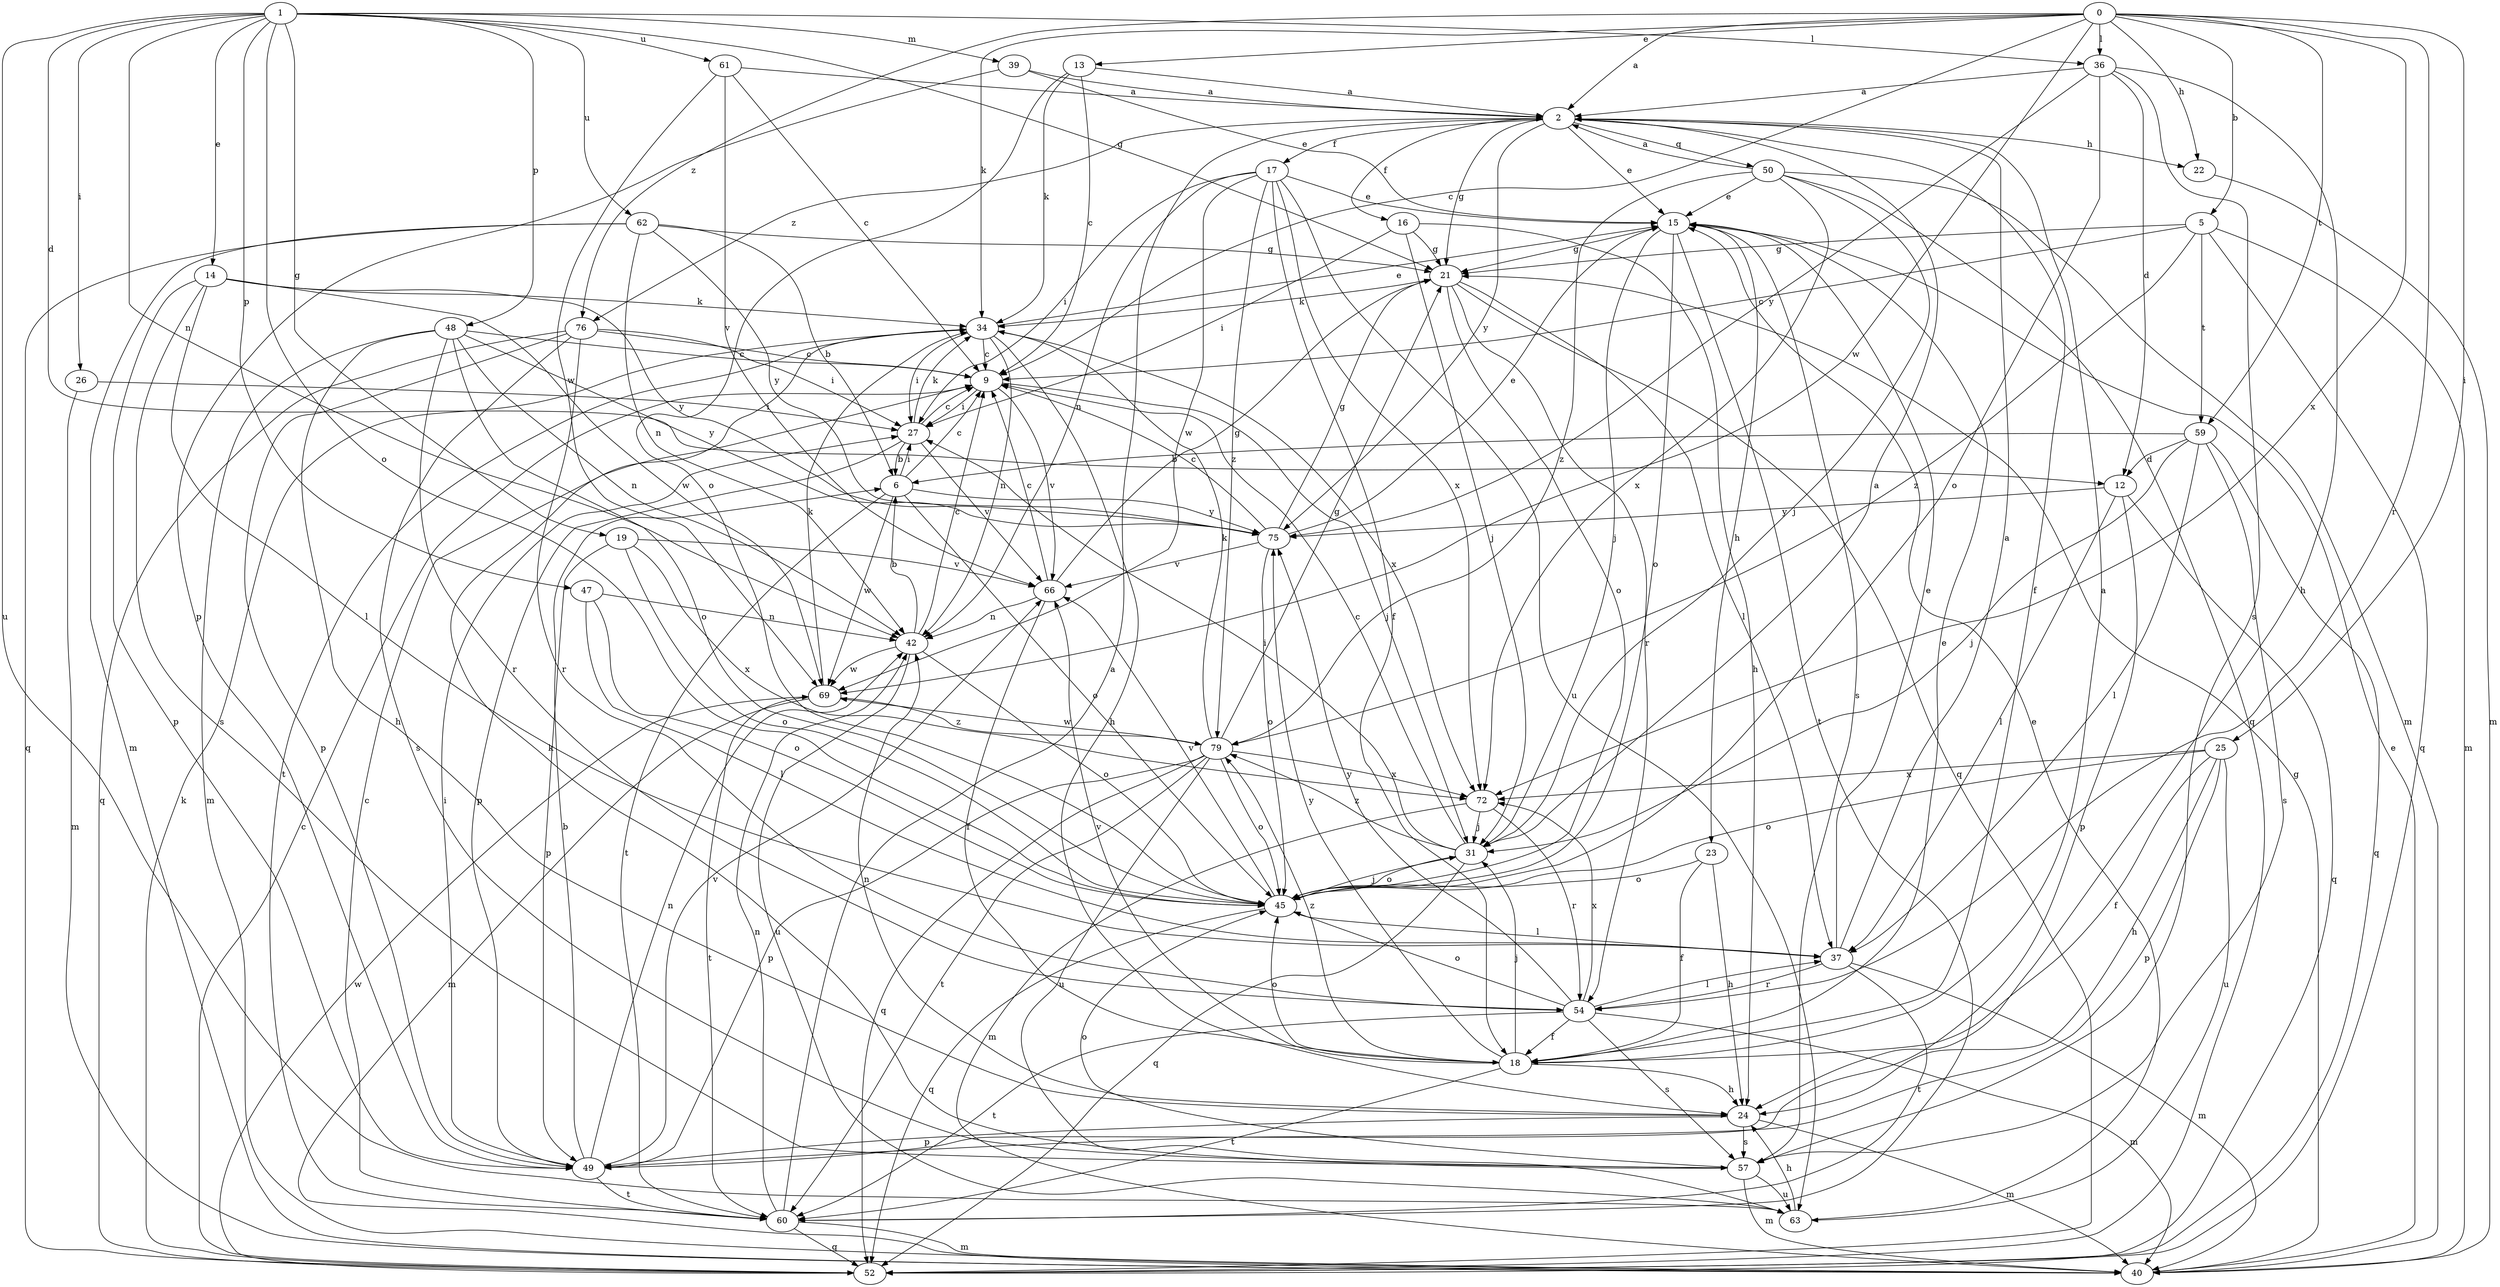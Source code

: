 strict digraph  {
0;
1;
2;
5;
6;
9;
12;
13;
14;
15;
16;
17;
18;
19;
21;
22;
23;
24;
25;
26;
27;
31;
34;
36;
37;
39;
40;
42;
45;
47;
48;
49;
50;
52;
54;
57;
59;
60;
61;
62;
63;
66;
69;
72;
75;
76;
79;
0 -> 2  [label=a];
0 -> 5  [label=b];
0 -> 9  [label=c];
0 -> 13  [label=e];
0 -> 22  [label=h];
0 -> 25  [label=i];
0 -> 34  [label=k];
0 -> 36  [label=l];
0 -> 54  [label=r];
0 -> 59  [label=t];
0 -> 69  [label=w];
0 -> 72  [label=x];
0 -> 76  [label=z];
1 -> 12  [label=d];
1 -> 14  [label=e];
1 -> 19  [label=g];
1 -> 21  [label=g];
1 -> 26  [label=i];
1 -> 36  [label=l];
1 -> 39  [label=m];
1 -> 42  [label=n];
1 -> 45  [label=o];
1 -> 47  [label=p];
1 -> 48  [label=p];
1 -> 61  [label=u];
1 -> 62  [label=u];
1 -> 63  [label=u];
2 -> 15  [label=e];
2 -> 16  [label=f];
2 -> 17  [label=f];
2 -> 18  [label=f];
2 -> 21  [label=g];
2 -> 22  [label=h];
2 -> 50  [label=q];
2 -> 75  [label=y];
2 -> 76  [label=z];
5 -> 9  [label=c];
5 -> 21  [label=g];
5 -> 40  [label=m];
5 -> 52  [label=q];
5 -> 59  [label=t];
5 -> 79  [label=z];
6 -> 9  [label=c];
6 -> 27  [label=i];
6 -> 45  [label=o];
6 -> 60  [label=t];
6 -> 69  [label=w];
6 -> 75  [label=y];
9 -> 27  [label=i];
9 -> 31  [label=j];
9 -> 66  [label=v];
12 -> 37  [label=l];
12 -> 49  [label=p];
12 -> 52  [label=q];
12 -> 75  [label=y];
13 -> 2  [label=a];
13 -> 9  [label=c];
13 -> 34  [label=k];
13 -> 45  [label=o];
14 -> 34  [label=k];
14 -> 37  [label=l];
14 -> 49  [label=p];
14 -> 57  [label=s];
14 -> 69  [label=w];
14 -> 75  [label=y];
15 -> 21  [label=g];
15 -> 23  [label=h];
15 -> 31  [label=j];
15 -> 45  [label=o];
15 -> 57  [label=s];
15 -> 60  [label=t];
16 -> 21  [label=g];
16 -> 24  [label=h];
16 -> 27  [label=i];
16 -> 31  [label=j];
17 -> 15  [label=e];
17 -> 18  [label=f];
17 -> 27  [label=i];
17 -> 42  [label=n];
17 -> 63  [label=u];
17 -> 69  [label=w];
17 -> 72  [label=x];
17 -> 79  [label=z];
18 -> 2  [label=a];
18 -> 15  [label=e];
18 -> 24  [label=h];
18 -> 31  [label=j];
18 -> 45  [label=o];
18 -> 60  [label=t];
18 -> 66  [label=v];
18 -> 75  [label=y];
18 -> 79  [label=z];
19 -> 45  [label=o];
19 -> 49  [label=p];
19 -> 66  [label=v];
19 -> 72  [label=x];
21 -> 34  [label=k];
21 -> 37  [label=l];
21 -> 45  [label=o];
21 -> 52  [label=q];
21 -> 54  [label=r];
22 -> 40  [label=m];
23 -> 18  [label=f];
23 -> 24  [label=h];
23 -> 45  [label=o];
24 -> 40  [label=m];
24 -> 42  [label=n];
24 -> 49  [label=p];
24 -> 57  [label=s];
25 -> 18  [label=f];
25 -> 24  [label=h];
25 -> 45  [label=o];
25 -> 49  [label=p];
25 -> 63  [label=u];
25 -> 72  [label=x];
26 -> 27  [label=i];
26 -> 40  [label=m];
27 -> 6  [label=b];
27 -> 9  [label=c];
27 -> 34  [label=k];
27 -> 49  [label=p];
27 -> 66  [label=v];
31 -> 2  [label=a];
31 -> 9  [label=c];
31 -> 27  [label=i];
31 -> 45  [label=o];
31 -> 52  [label=q];
31 -> 79  [label=z];
34 -> 9  [label=c];
34 -> 15  [label=e];
34 -> 24  [label=h];
34 -> 27  [label=i];
34 -> 42  [label=n];
34 -> 60  [label=t];
34 -> 72  [label=x];
36 -> 2  [label=a];
36 -> 12  [label=d];
36 -> 24  [label=h];
36 -> 45  [label=o];
36 -> 57  [label=s];
36 -> 75  [label=y];
37 -> 2  [label=a];
37 -> 15  [label=e];
37 -> 40  [label=m];
37 -> 54  [label=r];
37 -> 60  [label=t];
39 -> 2  [label=a];
39 -> 15  [label=e];
39 -> 49  [label=p];
40 -> 15  [label=e];
40 -> 21  [label=g];
42 -> 6  [label=b];
42 -> 9  [label=c];
42 -> 45  [label=o];
42 -> 63  [label=u];
42 -> 69  [label=w];
45 -> 31  [label=j];
45 -> 37  [label=l];
45 -> 52  [label=q];
45 -> 66  [label=v];
47 -> 37  [label=l];
47 -> 42  [label=n];
47 -> 45  [label=o];
48 -> 9  [label=c];
48 -> 24  [label=h];
48 -> 40  [label=m];
48 -> 42  [label=n];
48 -> 45  [label=o];
48 -> 54  [label=r];
48 -> 75  [label=y];
49 -> 6  [label=b];
49 -> 27  [label=i];
49 -> 42  [label=n];
49 -> 60  [label=t];
49 -> 66  [label=v];
50 -> 2  [label=a];
50 -> 15  [label=e];
50 -> 31  [label=j];
50 -> 40  [label=m];
50 -> 52  [label=q];
50 -> 72  [label=x];
50 -> 79  [label=z];
52 -> 9  [label=c];
52 -> 34  [label=k];
52 -> 69  [label=w];
54 -> 18  [label=f];
54 -> 37  [label=l];
54 -> 40  [label=m];
54 -> 45  [label=o];
54 -> 57  [label=s];
54 -> 60  [label=t];
54 -> 72  [label=x];
54 -> 75  [label=y];
57 -> 34  [label=k];
57 -> 40  [label=m];
57 -> 45  [label=o];
57 -> 63  [label=u];
59 -> 6  [label=b];
59 -> 12  [label=d];
59 -> 31  [label=j];
59 -> 37  [label=l];
59 -> 52  [label=q];
59 -> 57  [label=s];
60 -> 2  [label=a];
60 -> 9  [label=c];
60 -> 40  [label=m];
60 -> 42  [label=n];
60 -> 52  [label=q];
61 -> 2  [label=a];
61 -> 9  [label=c];
61 -> 66  [label=v];
61 -> 69  [label=w];
62 -> 6  [label=b];
62 -> 21  [label=g];
62 -> 40  [label=m];
62 -> 42  [label=n];
62 -> 52  [label=q];
62 -> 75  [label=y];
63 -> 15  [label=e];
63 -> 24  [label=h];
66 -> 9  [label=c];
66 -> 18  [label=f];
66 -> 21  [label=g];
66 -> 42  [label=n];
69 -> 34  [label=k];
69 -> 40  [label=m];
69 -> 60  [label=t];
69 -> 79  [label=z];
72 -> 31  [label=j];
72 -> 40  [label=m];
72 -> 54  [label=r];
75 -> 9  [label=c];
75 -> 15  [label=e];
75 -> 21  [label=g];
75 -> 45  [label=o];
75 -> 66  [label=v];
76 -> 9  [label=c];
76 -> 27  [label=i];
76 -> 49  [label=p];
76 -> 52  [label=q];
76 -> 54  [label=r];
76 -> 57  [label=s];
79 -> 21  [label=g];
79 -> 34  [label=k];
79 -> 45  [label=o];
79 -> 49  [label=p];
79 -> 52  [label=q];
79 -> 60  [label=t];
79 -> 63  [label=u];
79 -> 69  [label=w];
79 -> 72  [label=x];
}
